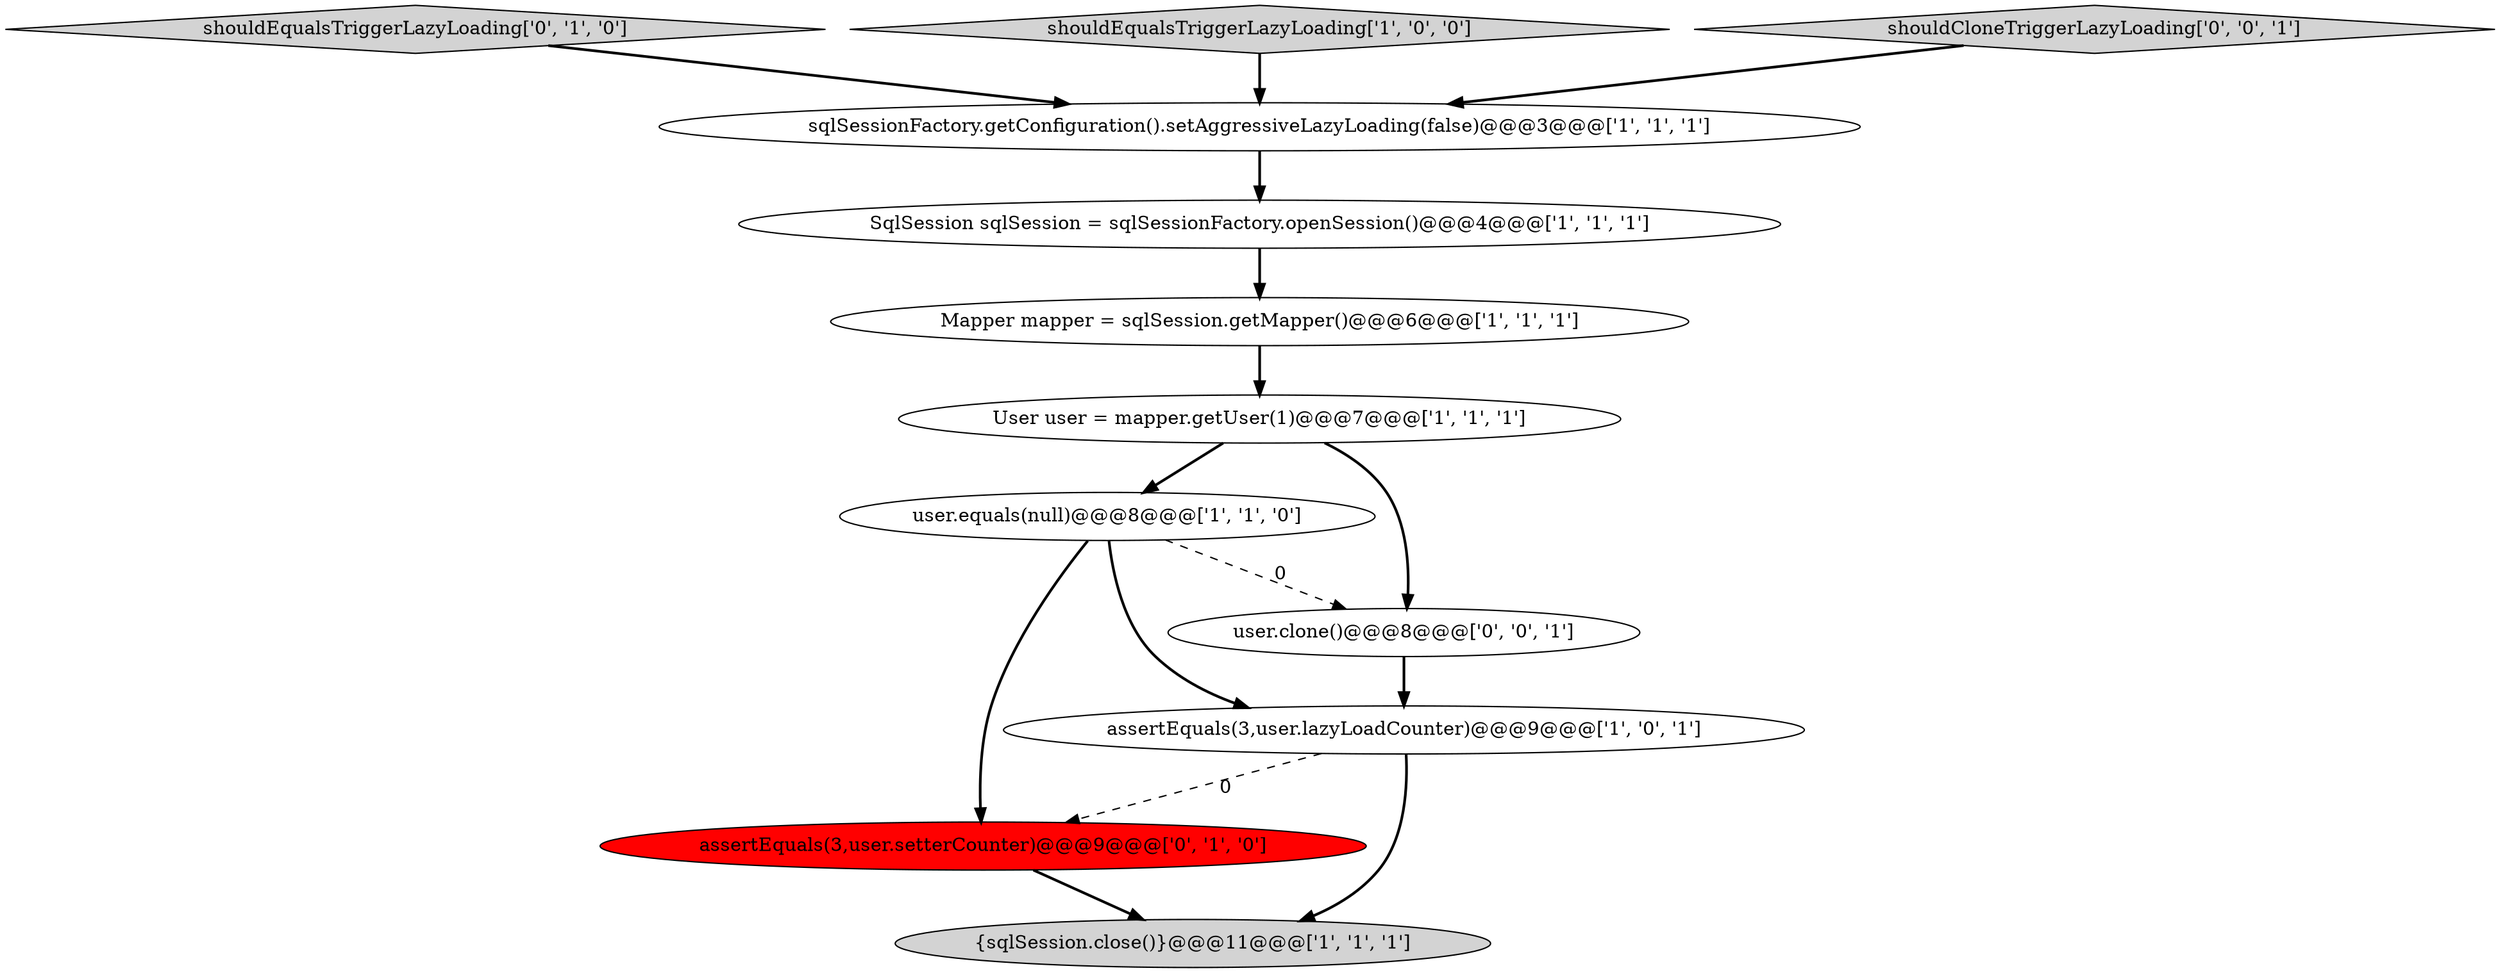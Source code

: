 digraph {
2 [style = filled, label = "{sqlSession.close()}@@@11@@@['1', '1', '1']", fillcolor = lightgray, shape = ellipse image = "AAA0AAABBB1BBB"];
8 [style = filled, label = "shouldEqualsTriggerLazyLoading['0', '1', '0']", fillcolor = lightgray, shape = diamond image = "AAA0AAABBB2BBB"];
4 [style = filled, label = "assertEquals(3,user.lazyLoadCounter)@@@9@@@['1', '0', '1']", fillcolor = white, shape = ellipse image = "AAA0AAABBB1BBB"];
0 [style = filled, label = "user.equals(null)@@@8@@@['1', '1', '0']", fillcolor = white, shape = ellipse image = "AAA0AAABBB1BBB"];
5 [style = filled, label = "sqlSessionFactory.getConfiguration().setAggressiveLazyLoading(false)@@@3@@@['1', '1', '1']", fillcolor = white, shape = ellipse image = "AAA0AAABBB1BBB"];
1 [style = filled, label = "User user = mapper.getUser(1)@@@7@@@['1', '1', '1']", fillcolor = white, shape = ellipse image = "AAA0AAABBB1BBB"];
10 [style = filled, label = "user.clone()@@@8@@@['0', '0', '1']", fillcolor = white, shape = ellipse image = "AAA0AAABBB3BBB"];
6 [style = filled, label = "Mapper mapper = sqlSession.getMapper()@@@6@@@['1', '1', '1']", fillcolor = white, shape = ellipse image = "AAA0AAABBB1BBB"];
7 [style = filled, label = "shouldEqualsTriggerLazyLoading['1', '0', '0']", fillcolor = lightgray, shape = diamond image = "AAA0AAABBB1BBB"];
9 [style = filled, label = "assertEquals(3,user.setterCounter)@@@9@@@['0', '1', '0']", fillcolor = red, shape = ellipse image = "AAA1AAABBB2BBB"];
11 [style = filled, label = "shouldCloneTriggerLazyLoading['0', '0', '1']", fillcolor = lightgray, shape = diamond image = "AAA0AAABBB3BBB"];
3 [style = filled, label = "SqlSession sqlSession = sqlSessionFactory.openSession()@@@4@@@['1', '1', '1']", fillcolor = white, shape = ellipse image = "AAA0AAABBB1BBB"];
5->3 [style = bold, label=""];
6->1 [style = bold, label=""];
4->9 [style = dashed, label="0"];
3->6 [style = bold, label=""];
11->5 [style = bold, label=""];
7->5 [style = bold, label=""];
0->9 [style = bold, label=""];
1->0 [style = bold, label=""];
4->2 [style = bold, label=""];
8->5 [style = bold, label=""];
1->10 [style = bold, label=""];
0->4 [style = bold, label=""];
9->2 [style = bold, label=""];
0->10 [style = dashed, label="0"];
10->4 [style = bold, label=""];
}
